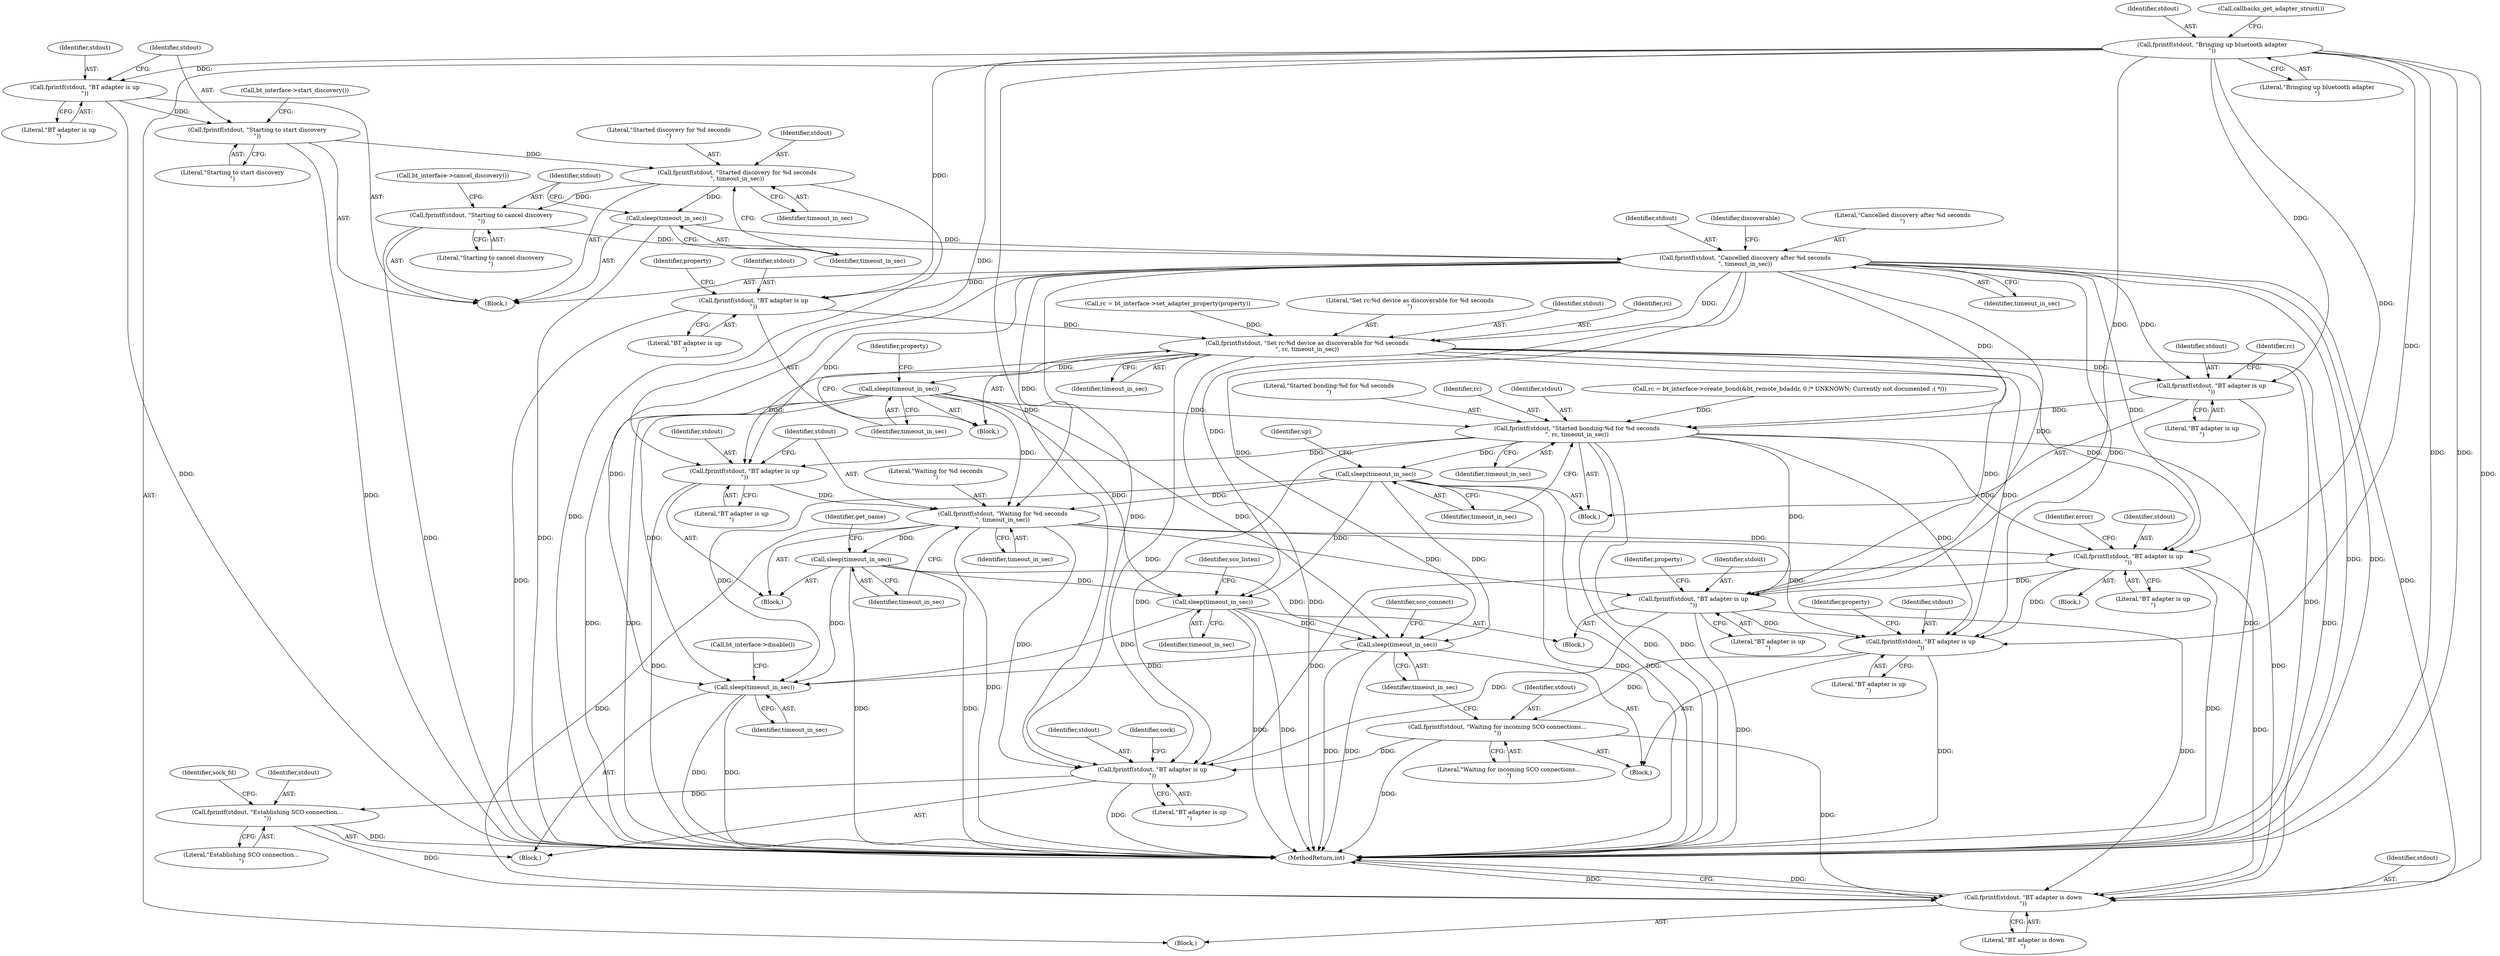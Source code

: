 digraph "0_Android_37c88107679d36c419572732b4af6e18bb2f7dce_6@API" {
"1000221" [label="(Call,fprintf(stdout, \"Cancelled discovery after %d seconds\n\", timeout_in_sec))"];
"1000215" [label="(Call,fprintf(stdout, \"Starting to cancel discovery\n\"))"];
"1000209" [label="(Call,fprintf(stdout, \"Started discovery for %d seconds\n\", timeout_in_sec))"];
"1000203" [label="(Call,fprintf(stdout, \"Starting to start discovery\n\"))"];
"1000200" [label="(Call,fprintf(stdout, \"BT adapter is up\n\"))"];
"1000181" [label="(Call,fprintf(stdout, \"Bringing up bluetooth adapter\n\"))"];
"1000213" [label="(Call,sleep(timeout_in_sec))"];
"1000231" [label="(Call,fprintf(stdout, \"BT adapter is up\n\"))"];
"1000244" [label="(Call,fprintf(stdout, \"Set rc:%d device as discoverable for %d seconds\n\", rc, timeout_in_sec))"];
"1000249" [label="(Call,sleep(timeout_in_sec))"];
"1000279" [label="(Call,fprintf(stdout, \"Started bonding:%d for %d seconds\n\", rc, timeout_in_sec))"];
"1000284" [label="(Call,sleep(timeout_in_sec))"];
"1000295" [label="(Call,fprintf(stdout, \"Waiting for %d seconds\n\", timeout_in_sec))"];
"1000299" [label="(Call,sleep(timeout_in_sec))"];
"1000399" [label="(Call,sleep(timeout_in_sec))"];
"1000483" [label="(Call,sleep(timeout_in_sec))"];
"1000570" [label="(Call,sleep(timeout_in_sec))"];
"1000307" [label="(Call,fprintf(stdout, \"BT adapter is up\n\"))"];
"1000353" [label="(Call,fprintf(stdout, \"BT adapter is up\n\"))"];
"1000407" [label="(Call,fprintf(stdout, \"BT adapter is up\n\"))"];
"1000480" [label="(Call,fprintf(stdout, \"Waiting for incoming SCO connections...\n\"))"];
"1000501" [label="(Call,fprintf(stdout, \"BT adapter is up\n\"))"];
"1000541" [label="(Call,fprintf(stdout, \"Establishing SCO connection...\n\"))"];
"1000575" [label="(Call,fprintf(stdout, \"BT adapter is down\n\"))"];
"1000292" [label="(Call,fprintf(stdout, \"BT adapter is up\n\"))"];
"1000269" [label="(Call,fprintf(stdout, \"BT adapter is up\n\"))"];
"1000231" [label="(Call,fprintf(stdout, \"BT adapter is up\n\"))"];
"1000541" [label="(Call,fprintf(stdout, \"Establishing SCO connection...\n\"))"];
"1000269" [label="(Call,fprintf(stdout, \"BT adapter is up\n\"))"];
"1000355" [label="(Literal,\"BT adapter is up\n\")"];
"1000482" [label="(Literal,\"Waiting for incoming SCO connections...\n\")"];
"1000200" [label="(Call,fprintf(stdout, \"BT adapter is up\n\"))"];
"1000222" [label="(Identifier,stdout)"];
"1000284" [label="(Call,sleep(timeout_in_sec))"];
"1000481" [label="(Identifier,stdout)"];
"1000207" [label="(Call,bt_interface->start_discovery())"];
"1000573" [label="(Call,bt_interface->disable())"];
"1000249" [label="(Call,sleep(timeout_in_sec))"];
"1000484" [label="(Identifier,timeout_in_sec)"];
"1000283" [label="(Identifier,timeout_in_sec)"];
"1000543" [label="(Literal,\"Establishing SCO connection...\n\")"];
"1000486" [label="(Identifier,sco_connect)"];
"1000210" [label="(Identifier,stdout)"];
"1000487" [label="(Block,)"];
"1000246" [label="(Literal,\"Set rc:%d device as discoverable for %d seconds\n\")"];
"1000212" [label="(Identifier,timeout_in_sec)"];
"1000309" [label="(Literal,\"BT adapter is up\n\")"];
"1000271" [label="(Literal,\"BT adapter is up\n\")"];
"1000292" [label="(Call,fprintf(stdout, \"BT adapter is up\n\"))"];
"1000219" [label="(Call,bt_interface->cancel_discovery())"];
"1000280" [label="(Identifier,stdout)"];
"1000403" [label="(Block,)"];
"1000245" [label="(Identifier,stdout)"];
"1000227" [label="(Block,)"];
"1000501" [label="(Call,fprintf(stdout, \"BT adapter is up\n\"))"];
"1000303" [label="(Block,)"];
"1000205" [label="(Literal,\"Starting to start discovery\n\")"];
"1000407" [label="(Call,fprintf(stdout, \"BT adapter is up\n\"))"];
"1000313" [label="(Identifier,error)"];
"1000203" [label="(Call,fprintf(stdout, \"Starting to start discovery\n\"))"];
"1000226" [label="(Identifier,discoverable)"];
"1000287" [label="(Identifier,up)"];
"1000244" [label="(Call,fprintf(stdout, \"Set rc:%d device as discoverable for %d seconds\n\", rc, timeout_in_sec))"];
"1000358" [label="(Identifier,property)"];
"1000202" [label="(Literal,\"BT adapter is up\n\")"];
"1000302" [label="(Identifier,get_name)"];
"1000308" [label="(Identifier,stdout)"];
"1000216" [label="(Identifier,stdout)"];
"1000285" [label="(Identifier,timeout_in_sec)"];
"1000247" [label="(Identifier,rc)"];
"1000576" [label="(Identifier,stdout)"];
"1000250" [label="(Identifier,timeout_in_sec)"];
"1000273" [label="(Call,rc = bt_interface->create_bond(&bt_remote_bdaddr, 0 /* UNKNOWN; Currently not documented :( */))"];
"1000288" [label="(Block,)"];
"1000232" [label="(Identifier,stdout)"];
"1000183" [label="(Literal,\"Bringing up bluetooth adapter\n\")"];
"1000575" [label="(Call,fprintf(stdout, \"BT adapter is down\n\"))"];
"1000307" [label="(Call,fprintf(stdout, \"BT adapter is up\n\"))"];
"1000270" [label="(Identifier,stdout)"];
"1000233" [label="(Literal,\"BT adapter is up\n\")"];
"1000480" [label="(Call,fprintf(stdout, \"Waiting for incoming SCO connections...\n\"))"];
"1000542" [label="(Identifier,stdout)"];
"1000213" [label="(Call,sleep(timeout_in_sec))"];
"1000546" [label="(Identifier,sock_fd)"];
"1000400" [label="(Identifier,timeout_in_sec)"];
"1000215" [label="(Call,fprintf(stdout, \"Starting to cancel discovery\n\"))"];
"1000217" [label="(Literal,\"Starting to cancel discovery\n\")"];
"1000295" [label="(Call,fprintf(stdout, \"Waiting for %d seconds\n\", timeout_in_sec))"];
"1000412" [label="(Identifier,property)"];
"1000204" [label="(Identifier,stdout)"];
"1000201" [label="(Identifier,stdout)"];
"1000399" [label="(Call,sleep(timeout_in_sec))"];
"1000297" [label="(Literal,\"Waiting for %d seconds\n\")"];
"1000182" [label="(Identifier,stdout)"];
"1000298" [label="(Identifier,timeout_in_sec)"];
"1000349" [label="(Block,)"];
"1000300" [label="(Identifier,timeout_in_sec)"];
"1000281" [label="(Literal,\"Started bonding:%d for %d seconds\n\")"];
"1000299" [label="(Call,sleep(timeout_in_sec))"];
"1000223" [label="(Literal,\"Cancelled discovery after %d seconds\n\")"];
"1000296" [label="(Identifier,stdout)"];
"1000274" [label="(Identifier,rc)"];
"1000214" [label="(Identifier,timeout_in_sec)"];
"1000570" [label="(Call,sleep(timeout_in_sec))"];
"1000293" [label="(Identifier,stdout)"];
"1000571" [label="(Identifier,timeout_in_sec)"];
"1000187" [label="(Call,callbacks_get_adapter_struct())"];
"1000248" [label="(Identifier,timeout_in_sec)"];
"1000252" [label="(Identifier,property)"];
"1000502" [label="(Identifier,stdout)"];
"1000279" [label="(Call,fprintf(stdout, \"Started bonding:%d for %d seconds\n\", rc, timeout_in_sec))"];
"1000408" [label="(Identifier,stdout)"];
"1000224" [label="(Identifier,timeout_in_sec)"];
"1000221" [label="(Call,fprintf(stdout, \"Cancelled discovery after %d seconds\n\", timeout_in_sec))"];
"1000354" [label="(Identifier,stdout)"];
"1000209" [label="(Call,fprintf(stdout, \"Started discovery for %d seconds\n\", timeout_in_sec))"];
"1000294" [label="(Literal,\"BT adapter is up\n\")"];
"1000181" [label="(Call,fprintf(stdout, \"Bringing up bluetooth adapter\n\"))"];
"1000503" [label="(Literal,\"BT adapter is up\n\")"];
"1000506" [label="(Identifier,sock)"];
"1000236" [label="(Identifier,property)"];
"1000240" [label="(Call,rc = bt_interface->set_adapter_property(property))"];
"1000483" [label="(Call,sleep(timeout_in_sec))"];
"1000402" [label="(Identifier,sco_listen)"];
"1000282" [label="(Identifier,rc)"];
"1000104" [label="(Block,)"];
"1000578" [label="(MethodReturn,int)"];
"1000353" [label="(Call,fprintf(stdout, \"BT adapter is up\n\"))"];
"1000196" [label="(Block,)"];
"1000409" [label="(Literal,\"BT adapter is up\n\")"];
"1000255" [label="(Block,)"];
"1000577" [label="(Literal,\"BT adapter is down\n\")"];
"1000211" [label="(Literal,\"Started discovery for %d seconds\n\")"];
"1000221" -> "1000196"  [label="AST: "];
"1000221" -> "1000224"  [label="CFG: "];
"1000222" -> "1000221"  [label="AST: "];
"1000223" -> "1000221"  [label="AST: "];
"1000224" -> "1000221"  [label="AST: "];
"1000226" -> "1000221"  [label="CFG: "];
"1000221" -> "1000578"  [label="DDG: "];
"1000221" -> "1000578"  [label="DDG: "];
"1000215" -> "1000221"  [label="DDG: "];
"1000213" -> "1000221"  [label="DDG: "];
"1000221" -> "1000231"  [label="DDG: "];
"1000221" -> "1000244"  [label="DDG: "];
"1000221" -> "1000269"  [label="DDG: "];
"1000221" -> "1000279"  [label="DDG: "];
"1000221" -> "1000292"  [label="DDG: "];
"1000221" -> "1000295"  [label="DDG: "];
"1000221" -> "1000307"  [label="DDG: "];
"1000221" -> "1000353"  [label="DDG: "];
"1000221" -> "1000399"  [label="DDG: "];
"1000221" -> "1000407"  [label="DDG: "];
"1000221" -> "1000483"  [label="DDG: "];
"1000221" -> "1000501"  [label="DDG: "];
"1000221" -> "1000570"  [label="DDG: "];
"1000221" -> "1000575"  [label="DDG: "];
"1000215" -> "1000196"  [label="AST: "];
"1000215" -> "1000217"  [label="CFG: "];
"1000216" -> "1000215"  [label="AST: "];
"1000217" -> "1000215"  [label="AST: "];
"1000219" -> "1000215"  [label="CFG: "];
"1000215" -> "1000578"  [label="DDG: "];
"1000209" -> "1000215"  [label="DDG: "];
"1000209" -> "1000196"  [label="AST: "];
"1000209" -> "1000212"  [label="CFG: "];
"1000210" -> "1000209"  [label="AST: "];
"1000211" -> "1000209"  [label="AST: "];
"1000212" -> "1000209"  [label="AST: "];
"1000214" -> "1000209"  [label="CFG: "];
"1000209" -> "1000578"  [label="DDG: "];
"1000203" -> "1000209"  [label="DDG: "];
"1000209" -> "1000213"  [label="DDG: "];
"1000203" -> "1000196"  [label="AST: "];
"1000203" -> "1000205"  [label="CFG: "];
"1000204" -> "1000203"  [label="AST: "];
"1000205" -> "1000203"  [label="AST: "];
"1000207" -> "1000203"  [label="CFG: "];
"1000203" -> "1000578"  [label="DDG: "];
"1000200" -> "1000203"  [label="DDG: "];
"1000200" -> "1000196"  [label="AST: "];
"1000200" -> "1000202"  [label="CFG: "];
"1000201" -> "1000200"  [label="AST: "];
"1000202" -> "1000200"  [label="AST: "];
"1000204" -> "1000200"  [label="CFG: "];
"1000200" -> "1000578"  [label="DDG: "];
"1000181" -> "1000200"  [label="DDG: "];
"1000181" -> "1000104"  [label="AST: "];
"1000181" -> "1000183"  [label="CFG: "];
"1000182" -> "1000181"  [label="AST: "];
"1000183" -> "1000181"  [label="AST: "];
"1000187" -> "1000181"  [label="CFG: "];
"1000181" -> "1000578"  [label="DDG: "];
"1000181" -> "1000578"  [label="DDG: "];
"1000181" -> "1000231"  [label="DDG: "];
"1000181" -> "1000269"  [label="DDG: "];
"1000181" -> "1000292"  [label="DDG: "];
"1000181" -> "1000307"  [label="DDG: "];
"1000181" -> "1000353"  [label="DDG: "];
"1000181" -> "1000407"  [label="DDG: "];
"1000181" -> "1000501"  [label="DDG: "];
"1000181" -> "1000575"  [label="DDG: "];
"1000213" -> "1000196"  [label="AST: "];
"1000213" -> "1000214"  [label="CFG: "];
"1000214" -> "1000213"  [label="AST: "];
"1000216" -> "1000213"  [label="CFG: "];
"1000213" -> "1000578"  [label="DDG: "];
"1000231" -> "1000227"  [label="AST: "];
"1000231" -> "1000233"  [label="CFG: "];
"1000232" -> "1000231"  [label="AST: "];
"1000233" -> "1000231"  [label="AST: "];
"1000236" -> "1000231"  [label="CFG: "];
"1000231" -> "1000578"  [label="DDG: "];
"1000231" -> "1000244"  [label="DDG: "];
"1000244" -> "1000227"  [label="AST: "];
"1000244" -> "1000248"  [label="CFG: "];
"1000245" -> "1000244"  [label="AST: "];
"1000246" -> "1000244"  [label="AST: "];
"1000247" -> "1000244"  [label="AST: "];
"1000248" -> "1000244"  [label="AST: "];
"1000250" -> "1000244"  [label="CFG: "];
"1000244" -> "1000578"  [label="DDG: "];
"1000244" -> "1000578"  [label="DDG: "];
"1000240" -> "1000244"  [label="DDG: "];
"1000244" -> "1000249"  [label="DDG: "];
"1000244" -> "1000269"  [label="DDG: "];
"1000244" -> "1000292"  [label="DDG: "];
"1000244" -> "1000307"  [label="DDG: "];
"1000244" -> "1000353"  [label="DDG: "];
"1000244" -> "1000407"  [label="DDG: "];
"1000244" -> "1000501"  [label="DDG: "];
"1000244" -> "1000575"  [label="DDG: "];
"1000249" -> "1000227"  [label="AST: "];
"1000249" -> "1000250"  [label="CFG: "];
"1000250" -> "1000249"  [label="AST: "];
"1000252" -> "1000249"  [label="CFG: "];
"1000249" -> "1000578"  [label="DDG: "];
"1000249" -> "1000578"  [label="DDG: "];
"1000249" -> "1000279"  [label="DDG: "];
"1000249" -> "1000295"  [label="DDG: "];
"1000249" -> "1000399"  [label="DDG: "];
"1000249" -> "1000483"  [label="DDG: "];
"1000249" -> "1000570"  [label="DDG: "];
"1000279" -> "1000255"  [label="AST: "];
"1000279" -> "1000283"  [label="CFG: "];
"1000280" -> "1000279"  [label="AST: "];
"1000281" -> "1000279"  [label="AST: "];
"1000282" -> "1000279"  [label="AST: "];
"1000283" -> "1000279"  [label="AST: "];
"1000285" -> "1000279"  [label="CFG: "];
"1000279" -> "1000578"  [label="DDG: "];
"1000279" -> "1000578"  [label="DDG: "];
"1000269" -> "1000279"  [label="DDG: "];
"1000273" -> "1000279"  [label="DDG: "];
"1000279" -> "1000284"  [label="DDG: "];
"1000279" -> "1000292"  [label="DDG: "];
"1000279" -> "1000307"  [label="DDG: "];
"1000279" -> "1000353"  [label="DDG: "];
"1000279" -> "1000407"  [label="DDG: "];
"1000279" -> "1000501"  [label="DDG: "];
"1000279" -> "1000575"  [label="DDG: "];
"1000284" -> "1000255"  [label="AST: "];
"1000284" -> "1000285"  [label="CFG: "];
"1000285" -> "1000284"  [label="AST: "];
"1000287" -> "1000284"  [label="CFG: "];
"1000284" -> "1000578"  [label="DDG: "];
"1000284" -> "1000578"  [label="DDG: "];
"1000284" -> "1000295"  [label="DDG: "];
"1000284" -> "1000399"  [label="DDG: "];
"1000284" -> "1000483"  [label="DDG: "];
"1000284" -> "1000570"  [label="DDG: "];
"1000295" -> "1000288"  [label="AST: "];
"1000295" -> "1000298"  [label="CFG: "];
"1000296" -> "1000295"  [label="AST: "];
"1000297" -> "1000295"  [label="AST: "];
"1000298" -> "1000295"  [label="AST: "];
"1000300" -> "1000295"  [label="CFG: "];
"1000295" -> "1000578"  [label="DDG: "];
"1000292" -> "1000295"  [label="DDG: "];
"1000295" -> "1000299"  [label="DDG: "];
"1000295" -> "1000307"  [label="DDG: "];
"1000295" -> "1000353"  [label="DDG: "];
"1000295" -> "1000407"  [label="DDG: "];
"1000295" -> "1000501"  [label="DDG: "];
"1000295" -> "1000575"  [label="DDG: "];
"1000299" -> "1000288"  [label="AST: "];
"1000299" -> "1000300"  [label="CFG: "];
"1000300" -> "1000299"  [label="AST: "];
"1000302" -> "1000299"  [label="CFG: "];
"1000299" -> "1000578"  [label="DDG: "];
"1000299" -> "1000578"  [label="DDG: "];
"1000299" -> "1000399"  [label="DDG: "];
"1000299" -> "1000483"  [label="DDG: "];
"1000299" -> "1000570"  [label="DDG: "];
"1000399" -> "1000349"  [label="AST: "];
"1000399" -> "1000400"  [label="CFG: "];
"1000400" -> "1000399"  [label="AST: "];
"1000402" -> "1000399"  [label="CFG: "];
"1000399" -> "1000578"  [label="DDG: "];
"1000399" -> "1000578"  [label="DDG: "];
"1000399" -> "1000483"  [label="DDG: "];
"1000399" -> "1000570"  [label="DDG: "];
"1000483" -> "1000403"  [label="AST: "];
"1000483" -> "1000484"  [label="CFG: "];
"1000484" -> "1000483"  [label="AST: "];
"1000486" -> "1000483"  [label="CFG: "];
"1000483" -> "1000578"  [label="DDG: "];
"1000483" -> "1000578"  [label="DDG: "];
"1000483" -> "1000570"  [label="DDG: "];
"1000570" -> "1000487"  [label="AST: "];
"1000570" -> "1000571"  [label="CFG: "];
"1000571" -> "1000570"  [label="AST: "];
"1000573" -> "1000570"  [label="CFG: "];
"1000570" -> "1000578"  [label="DDG: "];
"1000570" -> "1000578"  [label="DDG: "];
"1000307" -> "1000303"  [label="AST: "];
"1000307" -> "1000309"  [label="CFG: "];
"1000308" -> "1000307"  [label="AST: "];
"1000309" -> "1000307"  [label="AST: "];
"1000313" -> "1000307"  [label="CFG: "];
"1000307" -> "1000578"  [label="DDG: "];
"1000307" -> "1000353"  [label="DDG: "];
"1000307" -> "1000407"  [label="DDG: "];
"1000307" -> "1000501"  [label="DDG: "];
"1000307" -> "1000575"  [label="DDG: "];
"1000353" -> "1000349"  [label="AST: "];
"1000353" -> "1000355"  [label="CFG: "];
"1000354" -> "1000353"  [label="AST: "];
"1000355" -> "1000353"  [label="AST: "];
"1000358" -> "1000353"  [label="CFG: "];
"1000353" -> "1000578"  [label="DDG: "];
"1000353" -> "1000407"  [label="DDG: "];
"1000353" -> "1000501"  [label="DDG: "];
"1000353" -> "1000575"  [label="DDG: "];
"1000407" -> "1000403"  [label="AST: "];
"1000407" -> "1000409"  [label="CFG: "];
"1000408" -> "1000407"  [label="AST: "];
"1000409" -> "1000407"  [label="AST: "];
"1000412" -> "1000407"  [label="CFG: "];
"1000407" -> "1000578"  [label="DDG: "];
"1000407" -> "1000480"  [label="DDG: "];
"1000480" -> "1000403"  [label="AST: "];
"1000480" -> "1000482"  [label="CFG: "];
"1000481" -> "1000480"  [label="AST: "];
"1000482" -> "1000480"  [label="AST: "];
"1000484" -> "1000480"  [label="CFG: "];
"1000480" -> "1000578"  [label="DDG: "];
"1000480" -> "1000501"  [label="DDG: "];
"1000480" -> "1000575"  [label="DDG: "];
"1000501" -> "1000487"  [label="AST: "];
"1000501" -> "1000503"  [label="CFG: "];
"1000502" -> "1000501"  [label="AST: "];
"1000503" -> "1000501"  [label="AST: "];
"1000506" -> "1000501"  [label="CFG: "];
"1000501" -> "1000578"  [label="DDG: "];
"1000501" -> "1000541"  [label="DDG: "];
"1000541" -> "1000487"  [label="AST: "];
"1000541" -> "1000543"  [label="CFG: "];
"1000542" -> "1000541"  [label="AST: "];
"1000543" -> "1000541"  [label="AST: "];
"1000546" -> "1000541"  [label="CFG: "];
"1000541" -> "1000578"  [label="DDG: "];
"1000541" -> "1000575"  [label="DDG: "];
"1000575" -> "1000104"  [label="AST: "];
"1000575" -> "1000577"  [label="CFG: "];
"1000576" -> "1000575"  [label="AST: "];
"1000577" -> "1000575"  [label="AST: "];
"1000578" -> "1000575"  [label="CFG: "];
"1000575" -> "1000578"  [label="DDG: "];
"1000575" -> "1000578"  [label="DDG: "];
"1000292" -> "1000288"  [label="AST: "];
"1000292" -> "1000294"  [label="CFG: "];
"1000293" -> "1000292"  [label="AST: "];
"1000294" -> "1000292"  [label="AST: "];
"1000296" -> "1000292"  [label="CFG: "];
"1000292" -> "1000578"  [label="DDG: "];
"1000269" -> "1000255"  [label="AST: "];
"1000269" -> "1000271"  [label="CFG: "];
"1000270" -> "1000269"  [label="AST: "];
"1000271" -> "1000269"  [label="AST: "];
"1000274" -> "1000269"  [label="CFG: "];
"1000269" -> "1000578"  [label="DDG: "];
}
